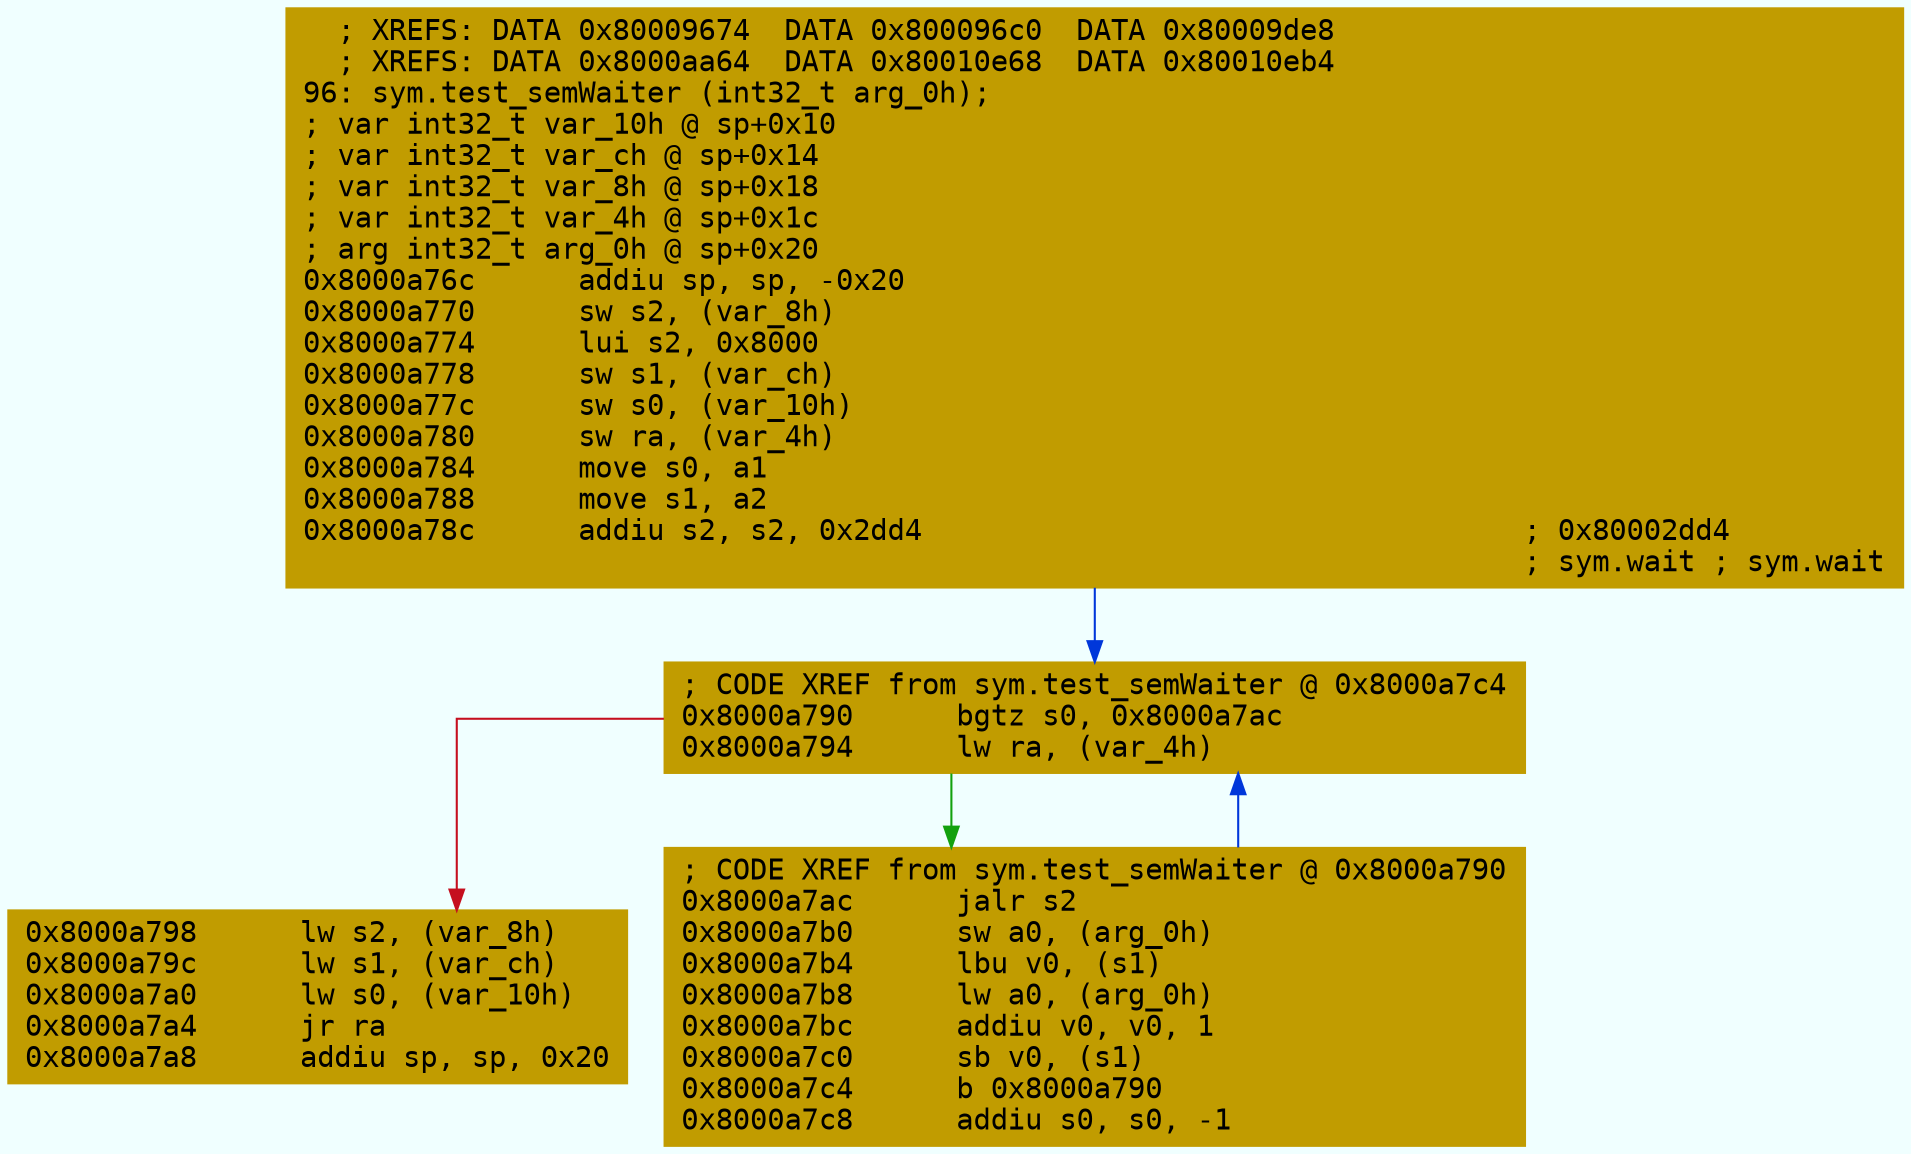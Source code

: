 digraph code {
	graph [bgcolor=azure fontsize=8 fontname="Courier" splines="ortho"];
	node [fillcolor=gray style=filled shape=box];
	edge [arrowhead="normal"];
	"0x8000a76c" [URL="sym.test_semWaiter/0x8000a76c", fillcolor="#c19c00",color="#c19c00", fontname="Courier",label="  ; XREFS: DATA 0x80009674  DATA 0x800096c0  DATA 0x80009de8  \l  ; XREFS: DATA 0x8000aa64  DATA 0x80010e68  DATA 0x80010eb4  \l96: sym.test_semWaiter (int32_t arg_0h);\l; var int32_t var_10h @ sp+0x10\l; var int32_t var_ch @ sp+0x14\l; var int32_t var_8h @ sp+0x18\l; var int32_t var_4h @ sp+0x1c\l; arg int32_t arg_0h @ sp+0x20\l0x8000a76c      addiu sp, sp, -0x20\l0x8000a770      sw s2, (var_8h)\l0x8000a774      lui s2, 0x8000\l0x8000a778      sw s1, (var_ch)\l0x8000a77c      sw s0, (var_10h)\l0x8000a780      sw ra, (var_4h)\l0x8000a784      move s0, a1\l0x8000a788      move s1, a2\l0x8000a78c      addiu s2, s2, 0x2dd4                                   ; 0x80002dd4\l                                                                       ; sym.wait ; sym.wait\l"]
	"0x8000a790" [URL="sym.test_semWaiter/0x8000a790", fillcolor="#c19c00",color="#c19c00", fontname="Courier",label="; CODE XREF from sym.test_semWaiter @ 0x8000a7c4\l0x8000a790      bgtz s0, 0x8000a7ac\l0x8000a794      lw ra, (var_4h)\l"]
	"0x8000a798" [URL="sym.test_semWaiter/0x8000a798", fillcolor="#c19c00",color="#c19c00", fontname="Courier",label="0x8000a798      lw s2, (var_8h)\l0x8000a79c      lw s1, (var_ch)\l0x8000a7a0      lw s0, (var_10h)\l0x8000a7a4      jr ra\l0x8000a7a8      addiu sp, sp, 0x20\l"]
	"0x8000a7ac" [URL="sym.test_semWaiter/0x8000a7ac", fillcolor="#c19c00",color="#c19c00", fontname="Courier",label="; CODE XREF from sym.test_semWaiter @ 0x8000a790\l0x8000a7ac      jalr s2\l0x8000a7b0      sw a0, (arg_0h)\l0x8000a7b4      lbu v0, (s1)\l0x8000a7b8      lw a0, (arg_0h)\l0x8000a7bc      addiu v0, v0, 1\l0x8000a7c0      sb v0, (s1)\l0x8000a7c4      b 0x8000a790\l0x8000a7c8      addiu s0, s0, -1\l"]
        "0x8000a76c" -> "0x8000a790" [color="#0037da"];
        "0x8000a790" -> "0x8000a7ac" [color="#13a10e"];
        "0x8000a790" -> "0x8000a798" [color="#c50f1f"];
        "0x8000a7ac" -> "0x8000a790" [color="#0037da"];
}
